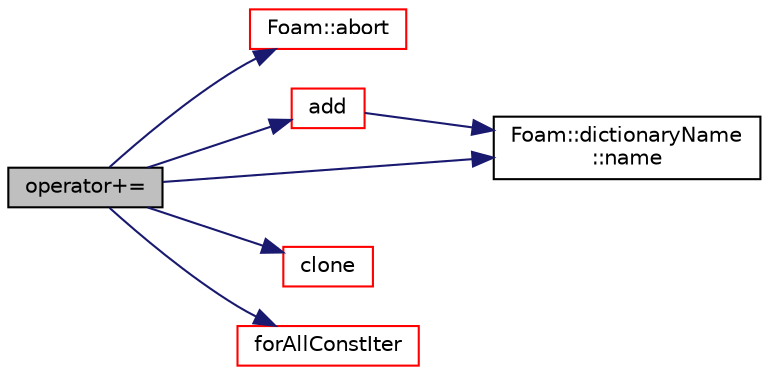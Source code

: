 digraph "operator+="
{
  bgcolor="transparent";
  edge [fontname="Helvetica",fontsize="10",labelfontname="Helvetica",labelfontsize="10"];
  node [fontname="Helvetica",fontsize="10",shape=record];
  rankdir="LR";
  Node37923 [label="operator+=",height=0.2,width=0.4,color="black", fillcolor="grey75", style="filled", fontcolor="black"];
  Node37923 -> Node37924 [color="midnightblue",fontsize="10",style="solid",fontname="Helvetica"];
  Node37924 [label="Foam::abort",height=0.2,width=0.4,color="red",URL="$a21851.html#a447107a607d03e417307c203fa5fb44b"];
  Node37923 -> Node37926 [color="midnightblue",fontsize="10",style="solid",fontname="Helvetica"];
  Node37926 [label="add",height=0.2,width=0.4,color="red",URL="$a27129.html#ac2ddcab42322c8d8af5e5830ab4d431b",tooltip="Add a new entry. "];
  Node37926 -> Node37939 [color="midnightblue",fontsize="10",style="solid",fontname="Helvetica"];
  Node37939 [label="Foam::dictionaryName\l::name",height=0.2,width=0.4,color="black",URL="$a27125.html#aba53f1f9c8fadfa65f4099af10df348c",tooltip="Return the dictionary name. "];
  Node37923 -> Node37969 [color="midnightblue",fontsize="10",style="solid",fontname="Helvetica"];
  Node37969 [label="clone",height=0.2,width=0.4,color="red",URL="$a27129.html#a4f75fe381aca6b73c3f38868a882a3a4",tooltip="Construct and return clone. "];
  Node37923 -> Node37971 [color="midnightblue",fontsize="10",style="solid",fontname="Helvetica"];
  Node37971 [label="forAllConstIter",height=0.2,width=0.4,color="red",URL="$a39311.html#ae21e2836509b0fa7f7cedf6493b11b09"];
  Node37923 -> Node37939 [color="midnightblue",fontsize="10",style="solid",fontname="Helvetica"];
}
